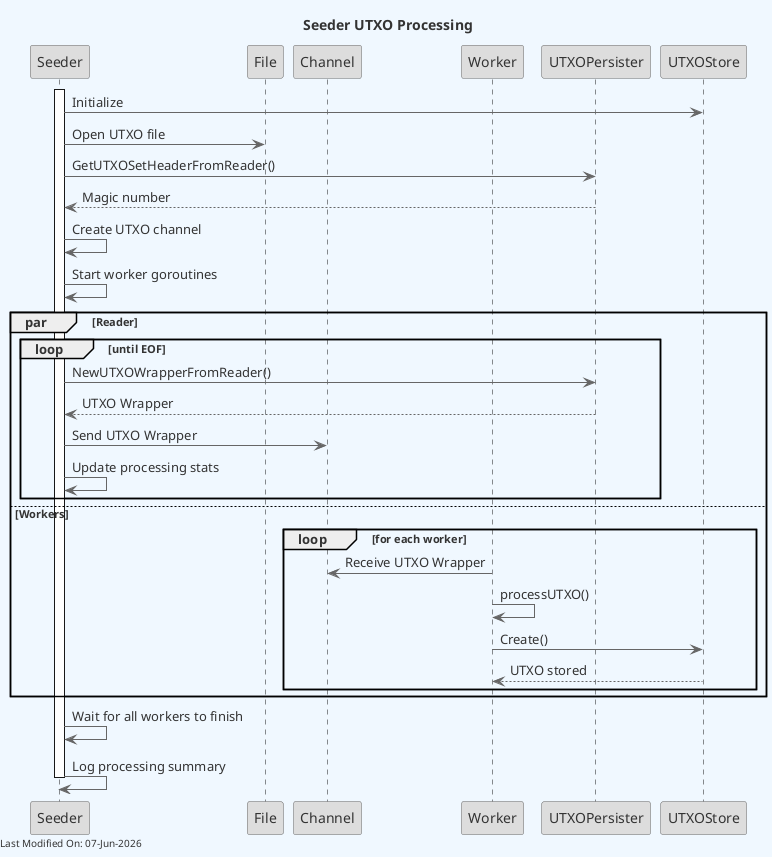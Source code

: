 @startuml
skinparam backgroundColor #F0F8FF
skinparam defaultFontColor #333333
skinparam arrowColor #666666

' Define borders for all elements
skinparam entity {
  BorderColor #666666
  BackgroundColor #DDDDDD
}

skinparam control {
  BorderColor #666666
  BackgroundColor #DDDDDD
}

skinparam participant {
  BorderColor #666666
  BackgroundColor #DDDDDD
}



title Seeder UTXO Processing

participant "Seeder" as Seeder
participant "File" as File
participant "Channel" as Channel
participant "Worker" as Worker
participant "UTXOPersister" as UTPersister
participant "UTXOStore" as UTXOStore

activate Seeder

Seeder -> UTXOStore: Initialize
Seeder -> File: Open UTXO file
Seeder -> UTPersister: GetUTXOSetHeaderFromReader()
UTPersister --> Seeder: Magic number

Seeder -> Seeder: Create UTXO channel
Seeder -> Seeder: Start worker goroutines

par Reader
    loop until EOF
        Seeder -> UTPersister: NewUTXOWrapperFromReader()
        UTPersister --> Seeder: UTXO Wrapper
        Seeder -> Channel: Send UTXO Wrapper
        Seeder -> Seeder: Update processing stats
    end
also Workers
    loop for each worker
        Worker -> Channel: Receive UTXO Wrapper
        Worker -> Worker: processUTXO()
        Worker -> UTXOStore: Create()
        UTXOStore --> Worker: UTXO stored
    end
end

Seeder -> Seeder: Wait for all workers to finish
Seeder -> Seeder: Log processing summary

deactivate Seeder

left footer Last Modified On: %date("dd-MMM-yyyy")


@enduml
